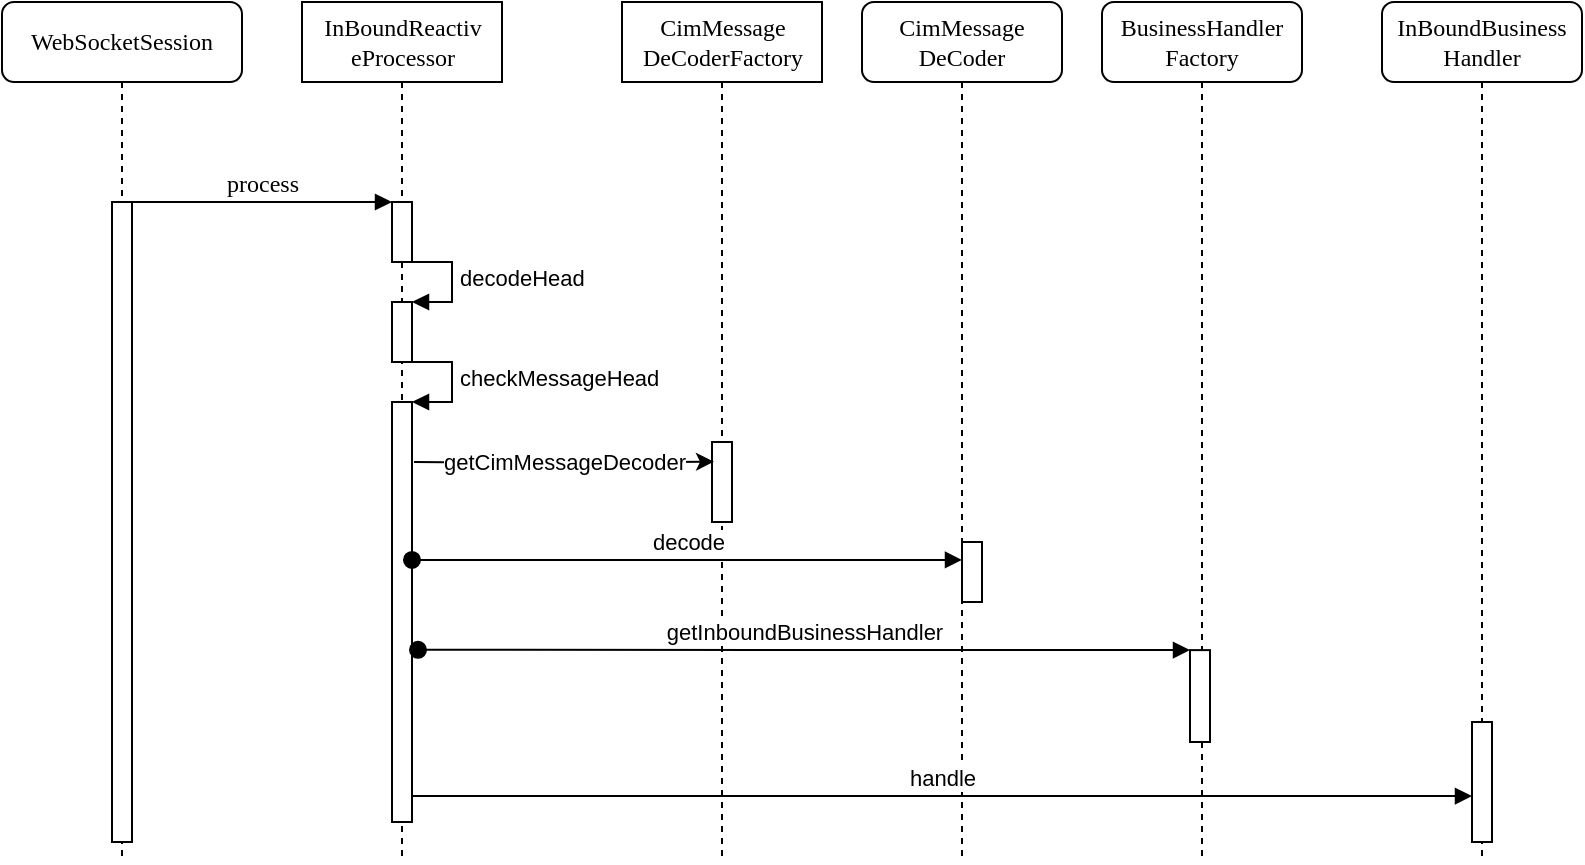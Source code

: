<mxfile version="12.4.8" type="github">
  <diagram name="Page-1" id="13e1069c-82ec-6db2-03f1-153e76fe0fe0">
    <mxGraphModel dx="884" dy="591" grid="1" gridSize="10" guides="1" tooltips="1" connect="1" arrows="1" fold="1" page="1" pageScale="1" pageWidth="1100" pageHeight="850" background="#ffffff" math="0" shadow="0">
      <root>
        <mxCell id="0"/>
        <mxCell id="1" parent="0"/>
        <mxCell id="7baba1c4bc27f4b0-2" value="InBoundReactiv&lt;br&gt;eProcessor" style="html=1;points=[];perimeter=orthogonalPerimeter;shape=umlLifeline;participant=label;shadow=0;fontFamily=Verdana;fontSize=12;fontColor=#000000;align=center;strokeColor=#000000;strokeWidth=1;fillColor=#ffffff;recursiveResize=0;container=1;collapsible=0;" parent="1" vertex="1">
          <mxGeometry x="170" y="60" width="100" height="430" as="geometry"/>
        </mxCell>
        <mxCell id="zrXwyX3jqCsdcKmLa_xi-9" value="" style="html=1;points=[];perimeter=orthogonalPerimeter;" vertex="1" parent="7baba1c4bc27f4b0-2">
          <mxGeometry x="45" y="200" width="10" height="210" as="geometry"/>
        </mxCell>
        <mxCell id="7baba1c4bc27f4b0-10" value="" style="html=1;points=[];perimeter=orthogonalPerimeter;rounded=0;shadow=0;comic=0;labelBackgroundColor=none;strokeWidth=1;fontFamily=Verdana;fontSize=12;align=center;" parent="7baba1c4bc27f4b0-2" vertex="1">
          <mxGeometry x="45" y="100" width="10" height="30" as="geometry"/>
        </mxCell>
        <mxCell id="zrXwyX3jqCsdcKmLa_xi-7" value="" style="html=1;points=[];perimeter=orthogonalPerimeter;" vertex="1" parent="7baba1c4bc27f4b0-2">
          <mxGeometry x="45" y="150" width="10" height="30" as="geometry"/>
        </mxCell>
        <mxCell id="zrXwyX3jqCsdcKmLa_xi-8" value="decodeHead" style="edgeStyle=orthogonalEdgeStyle;html=1;align=left;spacingLeft=2;endArrow=block;rounded=0;entryX=1;entryY=0;" edge="1" target="zrXwyX3jqCsdcKmLa_xi-7" parent="7baba1c4bc27f4b0-2">
          <mxGeometry relative="1" as="geometry">
            <mxPoint x="50" y="130" as="sourcePoint"/>
            <Array as="points">
              <mxPoint x="75" y="130"/>
            </Array>
          </mxGeometry>
        </mxCell>
        <mxCell id="zrXwyX3jqCsdcKmLa_xi-10" value="checkMessageHead" style="edgeStyle=orthogonalEdgeStyle;html=1;align=left;spacingLeft=2;endArrow=block;rounded=0;entryX=1;entryY=0;" edge="1" target="zrXwyX3jqCsdcKmLa_xi-9" parent="7baba1c4bc27f4b0-2">
          <mxGeometry relative="1" as="geometry">
            <mxPoint x="50" y="180" as="sourcePoint"/>
            <Array as="points">
              <mxPoint x="75" y="180"/>
            </Array>
          </mxGeometry>
        </mxCell>
        <mxCell id="7baba1c4bc27f4b0-4" value="CimMessage&lt;br&gt;DeCoder" style="shape=umlLifeline;perimeter=lifelinePerimeter;whiteSpace=wrap;html=1;container=1;collapsible=0;recursiveResize=0;outlineConnect=0;rounded=1;shadow=0;comic=0;labelBackgroundColor=none;strokeWidth=1;fontFamily=Verdana;fontSize=12;align=center;" parent="1" vertex="1">
          <mxGeometry x="450" y="60" width="100" height="430" as="geometry"/>
        </mxCell>
        <mxCell id="zrXwyX3jqCsdcKmLa_xi-19" value="" style="html=1;points=[];perimeter=orthogonalPerimeter;" vertex="1" parent="7baba1c4bc27f4b0-4">
          <mxGeometry x="50" y="270" width="10" height="30" as="geometry"/>
        </mxCell>
        <mxCell id="7baba1c4bc27f4b0-6" value="InBoundBusiness&lt;br&gt;Handler" style="shape=umlLifeline;perimeter=lifelinePerimeter;whiteSpace=wrap;html=1;container=1;collapsible=0;recursiveResize=0;outlineConnect=0;rounded=1;shadow=0;comic=0;labelBackgroundColor=none;strokeWidth=1;fontFamily=Verdana;fontSize=12;align=center;" parent="1" vertex="1">
          <mxGeometry x="710" y="60" width="100" height="430" as="geometry"/>
        </mxCell>
        <mxCell id="UPH5F2fsNetTROs69LHZ-11" value="" style="html=1;points=[];perimeter=orthogonalPerimeter;" parent="7baba1c4bc27f4b0-6" vertex="1">
          <mxGeometry x="45" y="360" width="10" height="60" as="geometry"/>
        </mxCell>
        <mxCell id="7baba1c4bc27f4b0-8" value="WebSocketSession" style="shape=umlLifeline;perimeter=lifelinePerimeter;whiteSpace=wrap;html=1;container=1;collapsible=0;recursiveResize=0;outlineConnect=0;rounded=1;shadow=0;comic=0;labelBackgroundColor=none;strokeWidth=1;fontFamily=Verdana;fontSize=12;align=center;" parent="1" vertex="1">
          <mxGeometry x="20" y="60" width="120" height="430" as="geometry"/>
        </mxCell>
        <mxCell id="7baba1c4bc27f4b0-9" value="" style="html=1;points=[];perimeter=orthogonalPerimeter;rounded=0;shadow=0;comic=0;labelBackgroundColor=none;strokeWidth=1;fontFamily=Verdana;fontSize=12;align=center;" parent="7baba1c4bc27f4b0-8" vertex="1">
          <mxGeometry x="55" y="100" width="10" height="320" as="geometry"/>
        </mxCell>
        <mxCell id="7baba1c4bc27f4b0-11" value="process" style="html=1;verticalAlign=bottom;endArrow=block;entryX=0;entryY=0;labelBackgroundColor=none;fontFamily=Verdana;fontSize=12;edgeStyle=elbowEdgeStyle;elbow=vertical;" parent="1" source="7baba1c4bc27f4b0-9" target="7baba1c4bc27f4b0-10" edge="1">
          <mxGeometry relative="1" as="geometry">
            <mxPoint x="240" y="170" as="sourcePoint"/>
          </mxGeometry>
        </mxCell>
        <mxCell id="zrXwyX3jqCsdcKmLa_xi-3" value="handle" style="html=1;verticalAlign=bottom;endArrow=block;entryX=0;entryY=0.617;entryDx=0;entryDy=0;entryPerimeter=0;" edge="1" parent="1" source="zrXwyX3jqCsdcKmLa_xi-9" target="UPH5F2fsNetTROs69LHZ-11">
          <mxGeometry width="80" relative="1" as="geometry">
            <mxPoint x="317" y="459" as="sourcePoint"/>
            <mxPoint x="511" y="460" as="targetPoint"/>
          </mxGeometry>
        </mxCell>
        <mxCell id="zrXwyX3jqCsdcKmLa_xi-11" value="CimMessage&lt;br&gt;DeCoderFactory" style="html=1;points=[];perimeter=orthogonalPerimeter;shape=umlLifeline;participant=label;shadow=0;fontFamily=Verdana;fontSize=12;fontColor=#000000;align=center;strokeColor=#000000;strokeWidth=1;fillColor=#ffffff;recursiveResize=0;container=1;collapsible=0;" vertex="1" parent="1">
          <mxGeometry x="330" y="60" width="100" height="430" as="geometry"/>
        </mxCell>
        <mxCell id="zrXwyX3jqCsdcKmLa_xi-15" value="" style="html=1;points=[];perimeter=orthogonalPerimeter;" vertex="1" parent="zrXwyX3jqCsdcKmLa_xi-11">
          <mxGeometry x="45" y="220" width="10" height="40" as="geometry"/>
        </mxCell>
        <mxCell id="zrXwyX3jqCsdcKmLa_xi-16" value="getCimMessageDecoder" style="edgeStyle=orthogonalEdgeStyle;rounded=0;orthogonalLoop=1;jettySize=auto;html=1;entryX=0.1;entryY=0.246;entryDx=0;entryDy=0;entryPerimeter=0;" edge="1" parent="1" target="zrXwyX3jqCsdcKmLa_xi-15">
          <mxGeometry relative="1" as="geometry">
            <mxPoint x="226" y="290" as="sourcePoint"/>
            <mxPoint x="360" y="297" as="targetPoint"/>
          </mxGeometry>
        </mxCell>
        <mxCell id="zrXwyX3jqCsdcKmLa_xi-20" value="decode" style="html=1;verticalAlign=bottom;startArrow=oval;endArrow=block;startSize=8;exitX=1;exitY=0.376;exitDx=0;exitDy=0;exitPerimeter=0;" edge="1" target="zrXwyX3jqCsdcKmLa_xi-19" parent="1" source="zrXwyX3jqCsdcKmLa_xi-9">
          <mxGeometry relative="1" as="geometry">
            <mxPoint x="440" y="330" as="sourcePoint"/>
          </mxGeometry>
        </mxCell>
        <mxCell id="zrXwyX3jqCsdcKmLa_xi-21" value="BusinessHandler&lt;br&gt;Factory" style="shape=umlLifeline;perimeter=lifelinePerimeter;whiteSpace=wrap;html=1;container=1;collapsible=0;recursiveResize=0;outlineConnect=0;rounded=1;shadow=0;comic=0;labelBackgroundColor=none;strokeWidth=1;fontFamily=Verdana;fontSize=12;align=center;" vertex="1" parent="1">
          <mxGeometry x="570" y="60" width="100" height="430" as="geometry"/>
        </mxCell>
        <mxCell id="zrXwyX3jqCsdcKmLa_xi-24" value="" style="html=1;points=[];perimeter=orthogonalPerimeter;" vertex="1" parent="zrXwyX3jqCsdcKmLa_xi-21">
          <mxGeometry x="44" y="324.06" width="10" height="45.94" as="geometry"/>
        </mxCell>
        <mxCell id="zrXwyX3jqCsdcKmLa_xi-25" value="getInboundBusinessHandler" style="html=1;verticalAlign=bottom;startArrow=oval;endArrow=block;startSize=8;exitX=1.3;exitY=0.59;exitDx=0;exitDy=0;exitPerimeter=0;" edge="1" target="zrXwyX3jqCsdcKmLa_xi-24" parent="1" source="zrXwyX3jqCsdcKmLa_xi-9">
          <mxGeometry relative="1" as="geometry">
            <mxPoint x="520" y="384.0" as="sourcePoint"/>
          </mxGeometry>
        </mxCell>
      </root>
    </mxGraphModel>
  </diagram>
</mxfile>
